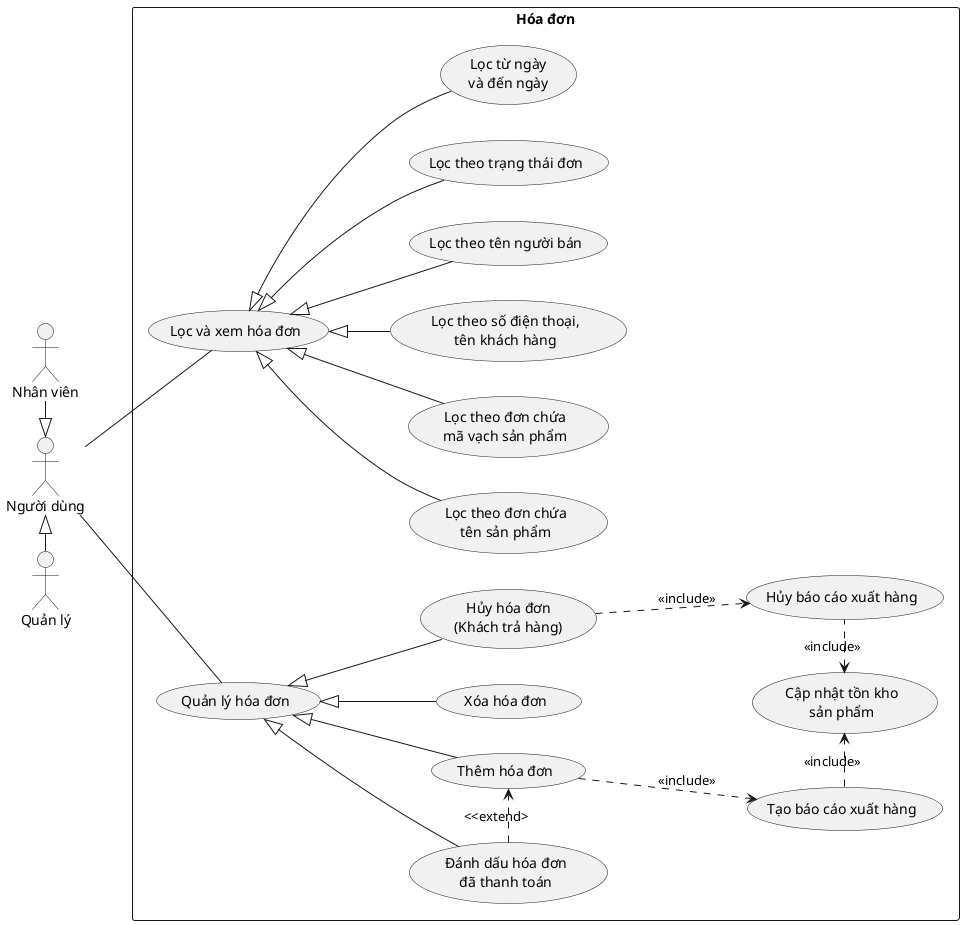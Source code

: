 @startuml Invoice
left to right direction

actor User as "Người dùng"
actor Manager as "Quản lý"
actor Employee as "Nhân viên"

rectangle Invoice as "Hóa đơn" {
    usecase InvoiceFilter as "Lọc và xem hóa đơn"
    usecase InvoiceFilterByProductName as "Lọc theo đơn chứa\ntên sản phẩm"
    usecase InvoiceFilterByProductBarcode as "Lọc theo đơn chứa\nmã vạch sản phẩm"
    usecase InvoiceFilterByClientNamePhonenumber as "Lọc theo số điện thoại,\ntên khách hàng"
    usecase InvoiceFilterByEmployeeName as "Lọc theo tên người bán"
    usecase InvoiceFilterByStatus as "Lọc theo trạng thái đơn"
    usecase InvoiceFilterByDate as "Lọc từ ngày\nvà đến ngày"

    usecase InvoiceManage as "Quản lý hóa đơn"
    usecase InvoiceCreate as "Thêm hóa đơn"
    usecase InvoiceDelete as "Xóa hóa đơn"
    usecase InvoiceCancel as "Hủy hóa đơn\n(Khách trả hàng)"
    usecase InvoicePay as "Đánh dấu hóa đơn\nđã thanh toán"
    usecase ProductUpdateInStock as "Cập nhật tồn kho\nsản phẩm"
    usecase ExportReportCreate as "Tạo báo cáo xuất hàng"
    usecase ExportReportCancel as "Hủy báo cáo xuất hàng"
}

Employee -r-|> User
Manager -l-|> User

User -- InvoiceFilter
InvoiceFilter <|-- InvoiceFilterByProductName
InvoiceFilter <|-- InvoiceFilterByProductBarcode
InvoiceFilter <|-- InvoiceFilterByClientNamePhonenumber
InvoiceFilter <|-- InvoiceFilterByEmployeeName
InvoiceFilter <|-- InvoiceFilterByStatus
InvoiceFilter <|-- InvoiceFilterByDate

User -- InvoiceManage
InvoiceManage <|-- InvoiceCreate
InvoiceManage <|-- InvoiceDelete
InvoiceManage <|-- InvoiceCancel
InvoiceManage <|-- InvoicePay

InvoicePay .> InvoiceCreate : <<extend>
InvoiceCancel ..> ExportReportCancel : <<include>>
ExportReportCancel .l.> ProductUpdateInStock : <<include>>
InvoiceCreate ..> ExportReportCreate : <<include>>
ExportReportCreate .r.> ProductUpdateInStock : <<include>>
@enduml
